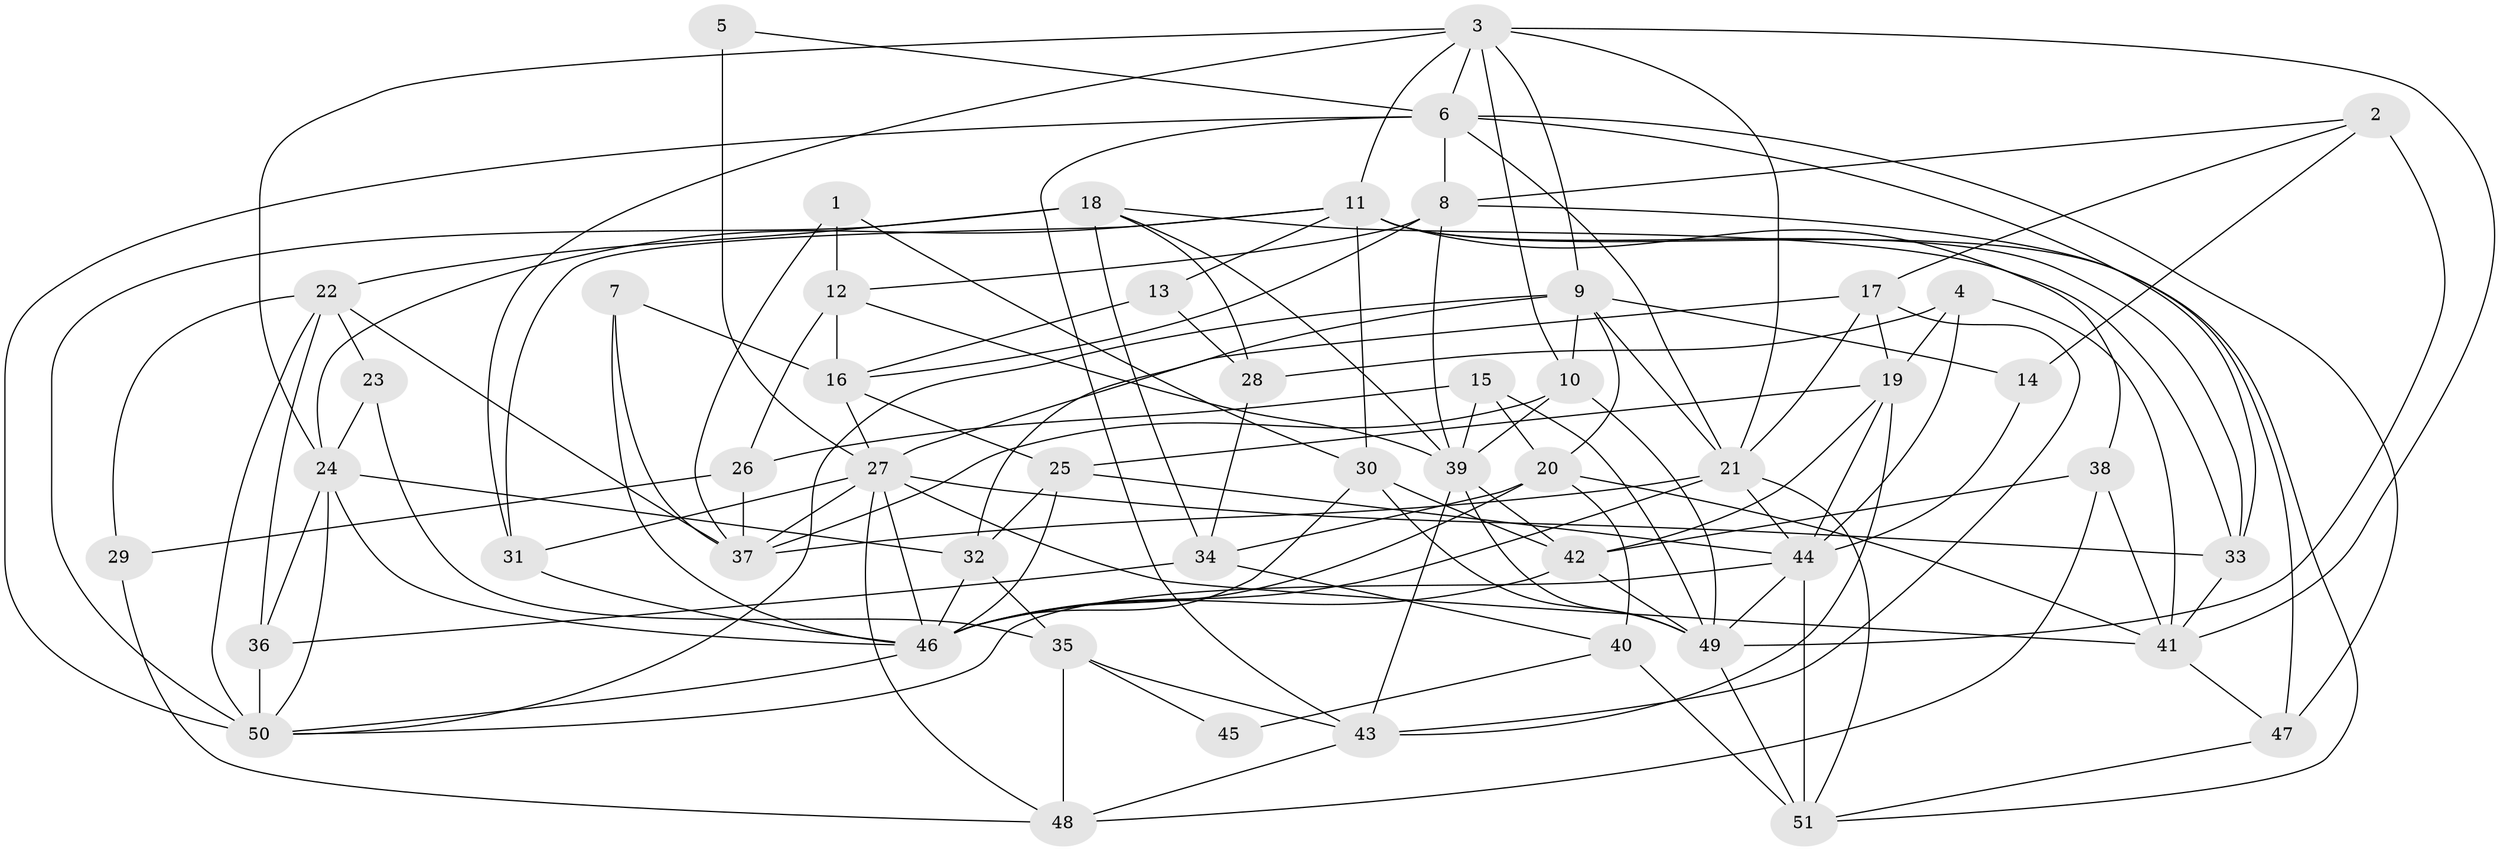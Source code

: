 // original degree distribution, {3: 0.3235294117647059, 4: 0.28431372549019607, 5: 0.14705882352941177, 6: 0.08823529411764706, 2: 0.09803921568627451, 8: 0.0196078431372549, 7: 0.0392156862745098}
// Generated by graph-tools (version 1.1) at 2025/37/03/04/25 23:37:02]
// undirected, 51 vertices, 139 edges
graph export_dot {
  node [color=gray90,style=filled];
  1;
  2;
  3;
  4;
  5;
  6;
  7;
  8;
  9;
  10;
  11;
  12;
  13;
  14;
  15;
  16;
  17;
  18;
  19;
  20;
  21;
  22;
  23;
  24;
  25;
  26;
  27;
  28;
  29;
  30;
  31;
  32;
  33;
  34;
  35;
  36;
  37;
  38;
  39;
  40;
  41;
  42;
  43;
  44;
  45;
  46;
  47;
  48;
  49;
  50;
  51;
  1 -- 12 [weight=1.0];
  1 -- 30 [weight=1.0];
  1 -- 37 [weight=1.0];
  2 -- 8 [weight=1.0];
  2 -- 14 [weight=1.0];
  2 -- 17 [weight=1.0];
  2 -- 49 [weight=1.0];
  3 -- 6 [weight=1.0];
  3 -- 9 [weight=1.0];
  3 -- 10 [weight=1.0];
  3 -- 11 [weight=1.0];
  3 -- 21 [weight=1.0];
  3 -- 24 [weight=1.0];
  3 -- 31 [weight=1.0];
  3 -- 41 [weight=1.0];
  4 -- 19 [weight=1.0];
  4 -- 28 [weight=1.0];
  4 -- 41 [weight=1.0];
  4 -- 44 [weight=1.0];
  5 -- 6 [weight=1.0];
  5 -- 27 [weight=2.0];
  6 -- 8 [weight=2.0];
  6 -- 21 [weight=1.0];
  6 -- 33 [weight=1.0];
  6 -- 43 [weight=1.0];
  6 -- 47 [weight=1.0];
  6 -- 50 [weight=1.0];
  7 -- 16 [weight=1.0];
  7 -- 37 [weight=1.0];
  7 -- 46 [weight=2.0];
  8 -- 12 [weight=1.0];
  8 -- 16 [weight=1.0];
  8 -- 39 [weight=1.0];
  8 -- 47 [weight=1.0];
  9 -- 10 [weight=2.0];
  9 -- 14 [weight=1.0];
  9 -- 20 [weight=1.0];
  9 -- 21 [weight=1.0];
  9 -- 32 [weight=1.0];
  9 -- 50 [weight=1.0];
  10 -- 37 [weight=1.0];
  10 -- 39 [weight=1.0];
  10 -- 49 [weight=1.0];
  11 -- 13 [weight=1.0];
  11 -- 24 [weight=1.0];
  11 -- 30 [weight=1.0];
  11 -- 31 [weight=1.0];
  11 -- 33 [weight=1.0];
  11 -- 38 [weight=1.0];
  11 -- 51 [weight=1.0];
  12 -- 16 [weight=1.0];
  12 -- 26 [weight=1.0];
  12 -- 39 [weight=1.0];
  13 -- 16 [weight=1.0];
  13 -- 28 [weight=1.0];
  14 -- 44 [weight=1.0];
  15 -- 20 [weight=1.0];
  15 -- 26 [weight=2.0];
  15 -- 39 [weight=1.0];
  15 -- 49 [weight=1.0];
  16 -- 25 [weight=1.0];
  16 -- 27 [weight=1.0];
  17 -- 19 [weight=1.0];
  17 -- 21 [weight=1.0];
  17 -- 27 [weight=1.0];
  17 -- 43 [weight=1.0];
  18 -- 22 [weight=1.0];
  18 -- 28 [weight=1.0];
  18 -- 33 [weight=1.0];
  18 -- 34 [weight=1.0];
  18 -- 39 [weight=1.0];
  18 -- 50 [weight=2.0];
  19 -- 25 [weight=1.0];
  19 -- 42 [weight=2.0];
  19 -- 43 [weight=1.0];
  19 -- 44 [weight=1.0];
  20 -- 34 [weight=1.0];
  20 -- 40 [weight=1.0];
  20 -- 41 [weight=1.0];
  20 -- 46 [weight=1.0];
  21 -- 37 [weight=1.0];
  21 -- 44 [weight=2.0];
  21 -- 46 [weight=3.0];
  21 -- 51 [weight=1.0];
  22 -- 23 [weight=1.0];
  22 -- 29 [weight=2.0];
  22 -- 36 [weight=1.0];
  22 -- 37 [weight=1.0];
  22 -- 50 [weight=1.0];
  23 -- 24 [weight=1.0];
  23 -- 35 [weight=1.0];
  24 -- 32 [weight=1.0];
  24 -- 36 [weight=1.0];
  24 -- 46 [weight=1.0];
  24 -- 50 [weight=1.0];
  25 -- 32 [weight=1.0];
  25 -- 44 [weight=1.0];
  25 -- 46 [weight=1.0];
  26 -- 29 [weight=1.0];
  26 -- 37 [weight=1.0];
  27 -- 31 [weight=1.0];
  27 -- 33 [weight=1.0];
  27 -- 37 [weight=1.0];
  27 -- 41 [weight=1.0];
  27 -- 46 [weight=1.0];
  27 -- 48 [weight=1.0];
  28 -- 34 [weight=1.0];
  29 -- 48 [weight=1.0];
  30 -- 42 [weight=1.0];
  30 -- 46 [weight=1.0];
  30 -- 49 [weight=1.0];
  31 -- 46 [weight=1.0];
  32 -- 35 [weight=1.0];
  32 -- 46 [weight=1.0];
  33 -- 41 [weight=1.0];
  34 -- 36 [weight=1.0];
  34 -- 40 [weight=1.0];
  35 -- 43 [weight=1.0];
  35 -- 45 [weight=1.0];
  35 -- 48 [weight=1.0];
  36 -- 50 [weight=1.0];
  38 -- 41 [weight=1.0];
  38 -- 42 [weight=1.0];
  38 -- 48 [weight=1.0];
  39 -- 42 [weight=1.0];
  39 -- 43 [weight=1.0];
  39 -- 49 [weight=1.0];
  40 -- 45 [weight=1.0];
  40 -- 51 [weight=2.0];
  41 -- 47 [weight=1.0];
  42 -- 46 [weight=1.0];
  42 -- 49 [weight=2.0];
  43 -- 48 [weight=1.0];
  44 -- 49 [weight=1.0];
  44 -- 50 [weight=1.0];
  44 -- 51 [weight=1.0];
  46 -- 50 [weight=1.0];
  47 -- 51 [weight=1.0];
  49 -- 51 [weight=1.0];
}
